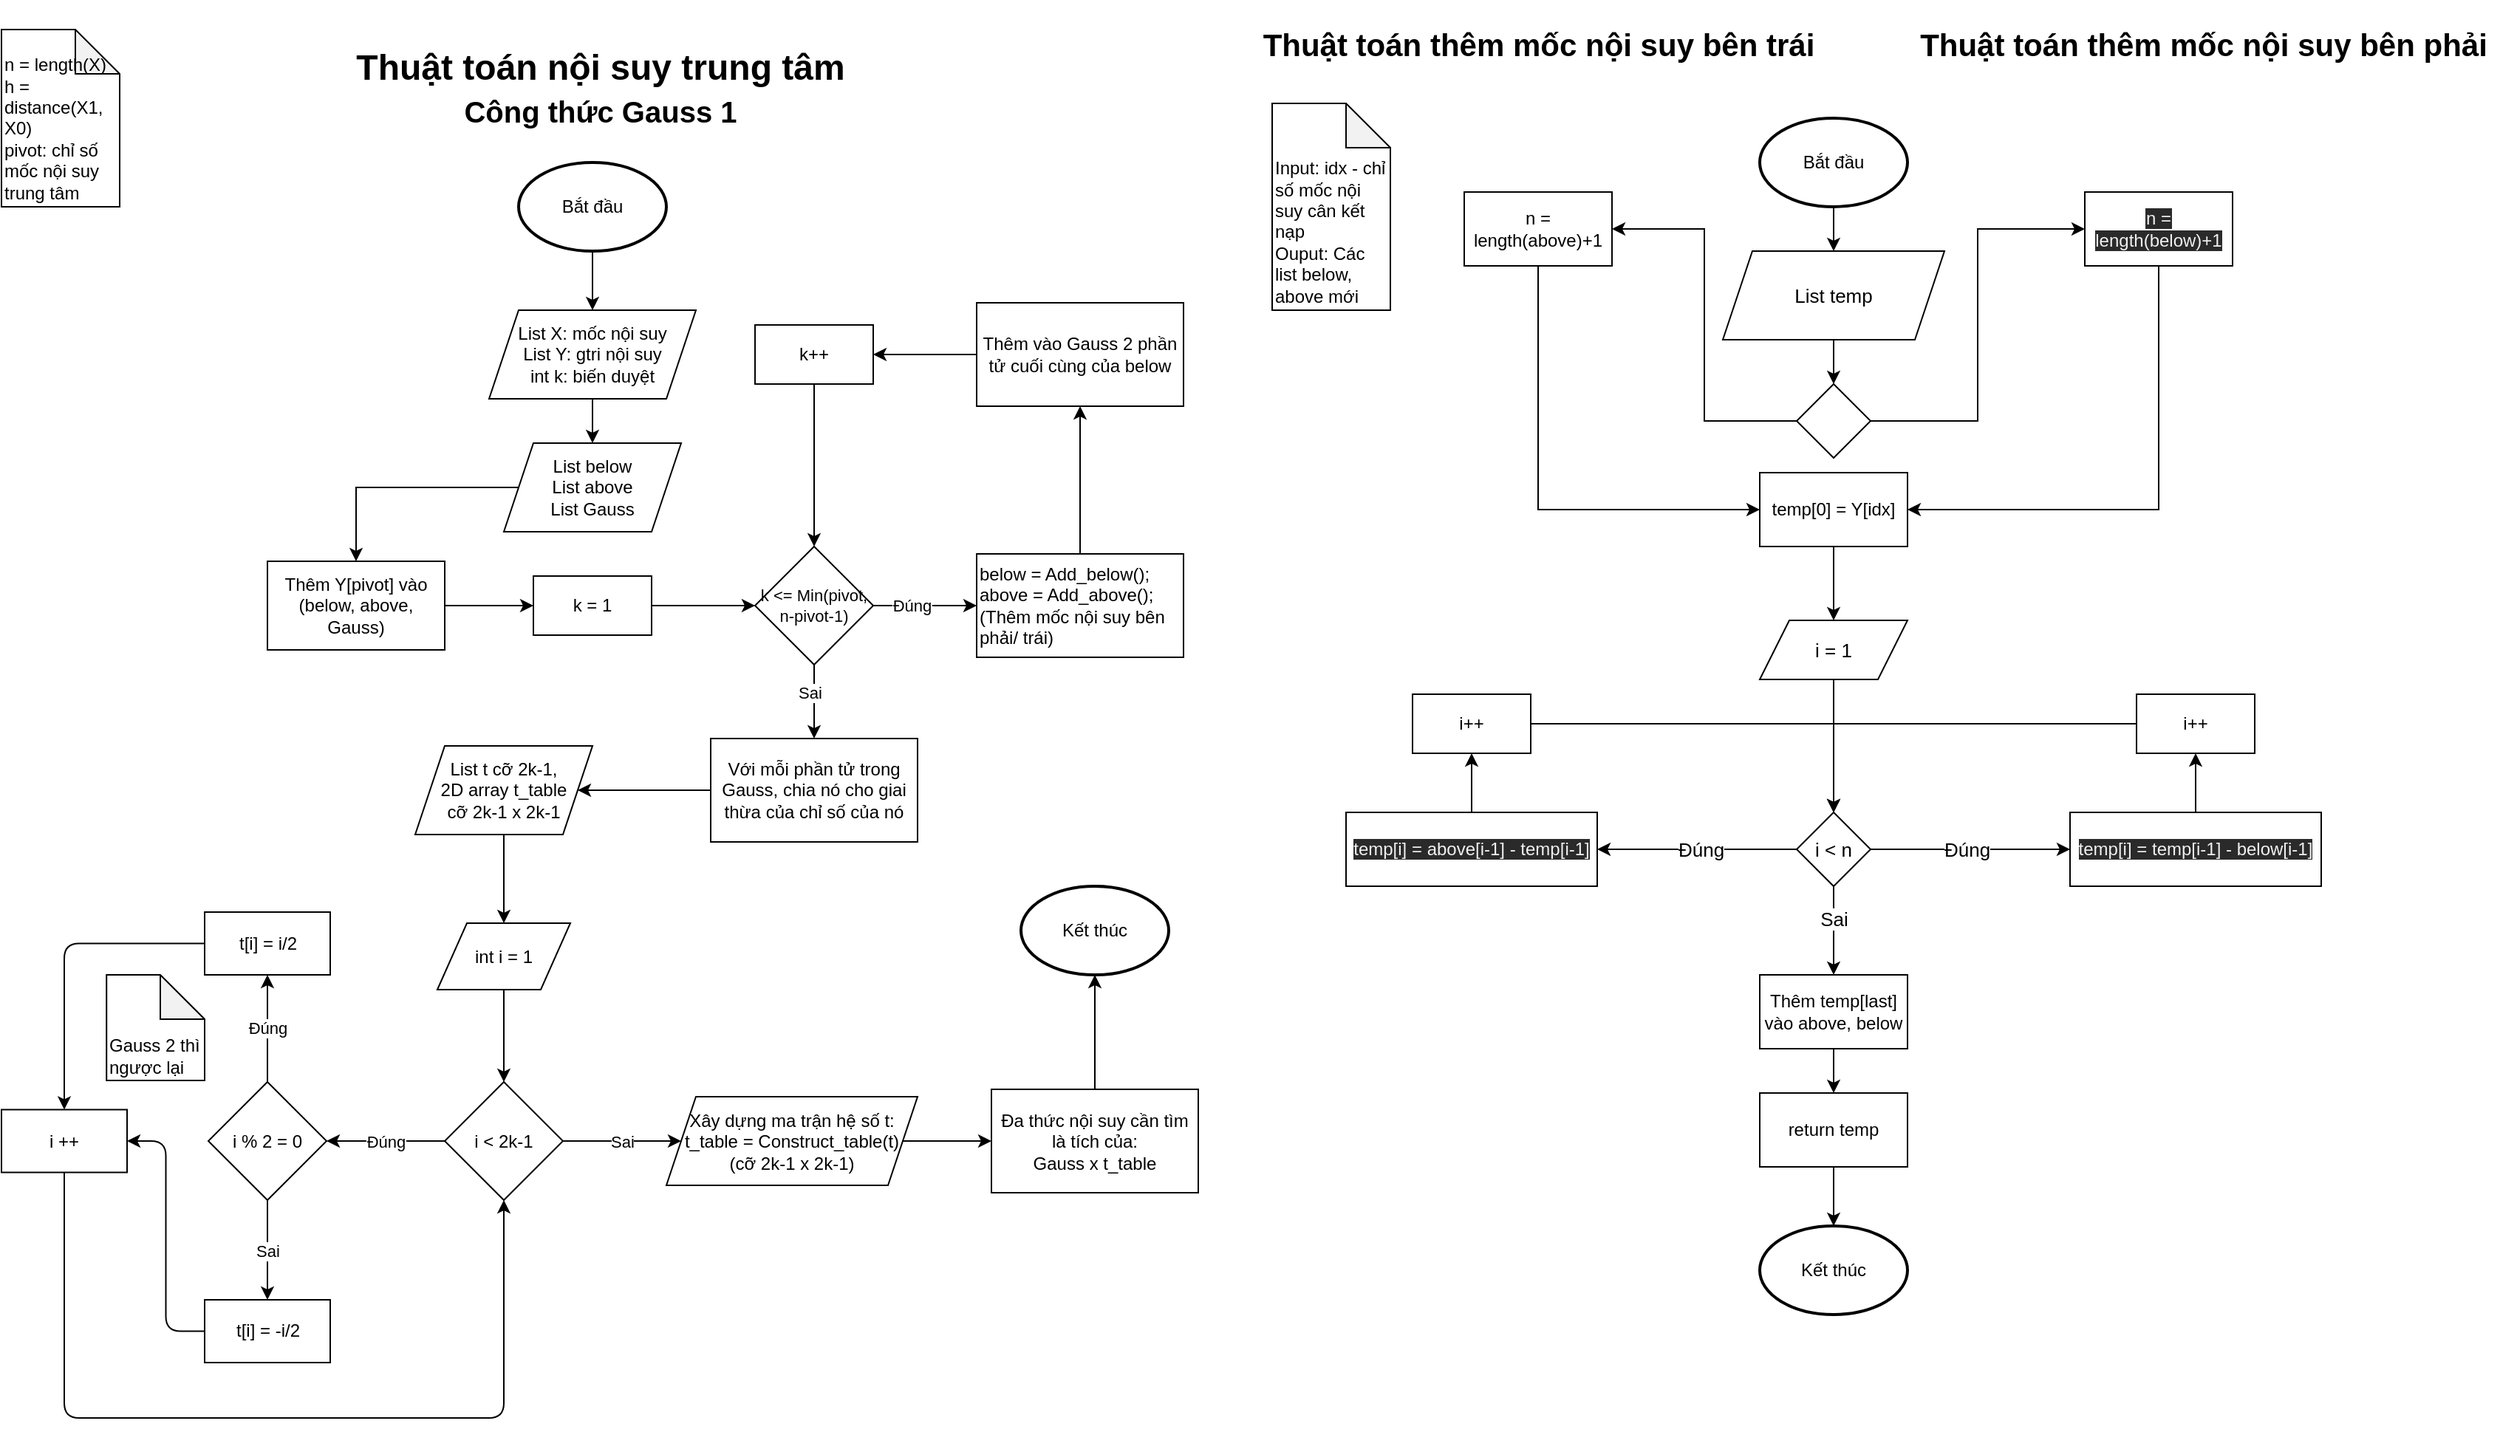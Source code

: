 <mxfile>
    <diagram id="DlSLmY9zIQ1c2gGHgoab" name="Page-1">
        <mxGraphModel dx="661" dy="575" grid="1" gridSize="10" guides="1" tooltips="1" connect="1" arrows="1" fold="1" page="1" pageScale="1" pageWidth="850" pageHeight="1100" math="0" shadow="0">
            <root>
                <mxCell id="0"/>
                <mxCell id="1" parent="0"/>
                <mxCell id="2" value="Thuật toán nội suy trung tâm&lt;br&gt;&lt;font style=&quot;font-size: 20px&quot;&gt;Công thức Gauss 1&lt;/font&gt;" style="text;strokeColor=none;fillColor=none;html=1;fontSize=24;fontStyle=1;verticalAlign=middle;align=center;" parent="1" vertex="1">
                    <mxGeometry x="240" y="40" width="350" height="40" as="geometry"/>
                </mxCell>
                <mxCell id="6" style="edgeStyle=orthogonalEdgeStyle;rounded=0;orthogonalLoop=1;jettySize=auto;html=1;entryX=0.5;entryY=0;entryDx=0;entryDy=0;" parent="1" source="3" target="5" edge="1">
                    <mxGeometry relative="1" as="geometry"/>
                </mxCell>
                <mxCell id="3" value="Bắt đầu" style="strokeWidth=2;html=1;shape=mxgraph.flowchart.start_1;whiteSpace=wrap;" parent="1" vertex="1">
                    <mxGeometry x="360" y="110" width="100" height="60" as="geometry"/>
                </mxCell>
                <mxCell id="8" style="edgeStyle=orthogonalEdgeStyle;rounded=0;orthogonalLoop=1;jettySize=auto;html=1;entryX=0.5;entryY=0;entryDx=0;entryDy=0;" parent="1" source="5" target="9" edge="1">
                    <mxGeometry relative="1" as="geometry"/>
                </mxCell>
                <mxCell id="5" value="List X: mốc nội suy&lt;br&gt;List Y: gtri nội suy&lt;br&gt;int k: biến duyệt" style="shape=parallelogram;perimeter=parallelogramPerimeter;whiteSpace=wrap;html=1;fixedSize=1;verticalAlign=middle;" parent="1" vertex="1">
                    <mxGeometry x="340" y="210" width="140" height="60" as="geometry"/>
                </mxCell>
                <mxCell id="26" style="edgeStyle=orthogonalEdgeStyle;rounded=0;orthogonalLoop=1;jettySize=auto;html=1;entryX=0.5;entryY=0;entryDx=0;entryDy=0;fontSize=11;" parent="1" source="9" target="25" edge="1">
                    <mxGeometry relative="1" as="geometry"/>
                </mxCell>
                <mxCell id="9" value="List below&lt;br&gt;List above&lt;br&gt;List Gauss" style="shape=parallelogram;perimeter=parallelogramPerimeter;whiteSpace=wrap;html=1;fixedSize=1;" parent="1" vertex="1">
                    <mxGeometry x="350" y="300" width="120" height="60" as="geometry"/>
                </mxCell>
                <mxCell id="15" value="&lt;br&gt;n = length(X)&lt;br&gt;h = distance(X1, X0)&lt;br&gt;pivot: chỉ số mốc nội suy trung tâm" style="shape=note;whiteSpace=wrap;html=1;backgroundOutline=1;darkOpacity=0.05;align=left;verticalAlign=bottom;" parent="1" vertex="1">
                    <mxGeometry x="10" y="20" width="80" height="120" as="geometry"/>
                </mxCell>
                <mxCell id="19" style="edgeStyle=orthogonalEdgeStyle;rounded=0;orthogonalLoop=1;jettySize=auto;html=1;entryX=0;entryY=0.5;entryDx=0;entryDy=0;fontSize=8;" parent="1" source="17" target="18" edge="1">
                    <mxGeometry relative="1" as="geometry"/>
                </mxCell>
                <mxCell id="17" value="k = 1" style="rounded=0;whiteSpace=wrap;html=1;align=center;verticalAlign=middle;" parent="1" vertex="1">
                    <mxGeometry x="370" y="390" width="80" height="40" as="geometry"/>
                </mxCell>
                <mxCell id="21" style="edgeStyle=orthogonalEdgeStyle;rounded=0;orthogonalLoop=1;jettySize=auto;html=1;entryX=0;entryY=0.5;entryDx=0;entryDy=0;fontSize=8;" parent="1" source="18" target="20" edge="1">
                    <mxGeometry relative="1" as="geometry"/>
                </mxCell>
                <mxCell id="22" value="Đúng" style="edgeLabel;html=1;align=center;verticalAlign=middle;resizable=0;points=[];fontSize=11;" parent="21" vertex="1" connectable="0">
                    <mxGeometry x="-0.268" y="-2" relative="1" as="geometry">
                        <mxPoint y="-2" as="offset"/>
                    </mxGeometry>
                </mxCell>
                <mxCell id="35" style="edgeStyle=orthogonalEdgeStyle;rounded=0;orthogonalLoop=1;jettySize=auto;html=1;entryX=0.5;entryY=0;entryDx=0;entryDy=0;fontSize=11;" parent="1" source="18" target="34" edge="1">
                    <mxGeometry relative="1" as="geometry"/>
                </mxCell>
                <mxCell id="36" value="Sai" style="edgeLabel;html=1;align=center;verticalAlign=middle;resizable=0;points=[];fontSize=11;" parent="35" vertex="1" connectable="0">
                    <mxGeometry x="-0.258" y="-3" relative="1" as="geometry">
                        <mxPoint as="offset"/>
                    </mxGeometry>
                </mxCell>
                <mxCell id="18" value="k &amp;lt;= Min(pivot, n-pivot-1)" style="rhombus;whiteSpace=wrap;html=1;align=center;verticalAlign=middle;fontSize=11;" parent="1" vertex="1">
                    <mxGeometry x="520" y="370" width="80" height="80" as="geometry"/>
                </mxCell>
                <mxCell id="30" style="edgeStyle=orthogonalEdgeStyle;rounded=0;orthogonalLoop=1;jettySize=auto;html=1;entryX=0.5;entryY=1;entryDx=0;entryDy=0;fontSize=11;exitX=0.5;exitY=0;exitDx=0;exitDy=0;" parent="1" source="20" target="28" edge="1">
                    <mxGeometry relative="1" as="geometry">
                        <mxPoint x="780" y="350" as="sourcePoint"/>
                    </mxGeometry>
                </mxCell>
                <mxCell id="20" value="below = Add_below();&lt;br&gt;above = Add_above();&lt;br&gt;(Thêm mốc nội suy bên phải/ trái)" style="rounded=0;whiteSpace=wrap;html=1;align=left;verticalAlign=top;" parent="1" vertex="1">
                    <mxGeometry x="670" y="375" width="140" height="70" as="geometry"/>
                </mxCell>
                <mxCell id="27" style="edgeStyle=orthogonalEdgeStyle;rounded=0;orthogonalLoop=1;jettySize=auto;html=1;entryX=0;entryY=0.5;entryDx=0;entryDy=0;fontSize=11;" parent="1" source="25" target="17" edge="1">
                    <mxGeometry relative="1" as="geometry"/>
                </mxCell>
                <mxCell id="25" value="Thêm Y[pivot] vào (below, above, Gauss)" style="rounded=0;whiteSpace=wrap;html=1;align=center;verticalAlign=middle;" parent="1" vertex="1">
                    <mxGeometry x="190" y="380" width="120" height="60" as="geometry"/>
                </mxCell>
                <mxCell id="32" style="edgeStyle=orthogonalEdgeStyle;rounded=0;orthogonalLoop=1;jettySize=auto;html=1;entryX=1;entryY=0.5;entryDx=0;entryDy=0;fontSize=11;" parent="1" source="28" target="31" edge="1">
                    <mxGeometry relative="1" as="geometry"/>
                </mxCell>
                <mxCell id="28" value="Thêm vào Gauss 2 phần tử cuối cùng của below" style="rounded=0;whiteSpace=wrap;html=1;align=center;verticalAlign=middle;" parent="1" vertex="1">
                    <mxGeometry x="670" y="205" width="140" height="70" as="geometry"/>
                </mxCell>
                <mxCell id="33" style="edgeStyle=orthogonalEdgeStyle;rounded=0;orthogonalLoop=1;jettySize=auto;html=1;entryX=0.5;entryY=0;entryDx=0;entryDy=0;fontSize=11;" parent="1" source="31" target="18" edge="1">
                    <mxGeometry relative="1" as="geometry"/>
                </mxCell>
                <mxCell id="31" value="k++" style="rounded=0;whiteSpace=wrap;html=1;align=center;verticalAlign=middle;" parent="1" vertex="1">
                    <mxGeometry x="520" y="220" width="80" height="40" as="geometry"/>
                </mxCell>
                <mxCell id="87" value="" style="edgeStyle=orthogonalEdgeStyle;html=1;" edge="1" parent="1" source="34" target="86">
                    <mxGeometry relative="1" as="geometry"/>
                </mxCell>
                <mxCell id="34" value="Với mỗi phần tử trong Gauss, chia nó cho giai thừa của chỉ số của nó" style="rounded=0;whiteSpace=wrap;html=1;align=center;verticalAlign=middle;" parent="1" vertex="1">
                    <mxGeometry x="490" y="500" width="140" height="70" as="geometry"/>
                </mxCell>
                <mxCell id="41" style="edgeStyle=orthogonalEdgeStyle;rounded=0;orthogonalLoop=1;jettySize=auto;html=1;entryX=0;entryY=0.5;entryDx=0;entryDy=0;fontSize=11;" parent="1" source="38" target="40" edge="1">
                    <mxGeometry relative="1" as="geometry"/>
                </mxCell>
                <mxCell id="38" value="Xây dựng ma trận hệ số t:&lt;br&gt;t_table = Construct_table(t)&lt;br&gt;(cỡ 2k-1 x 2k-1)" style="shape=parallelogram;perimeter=parallelogramPerimeter;whiteSpace=wrap;html=1;fixedSize=1;" parent="1" vertex="1">
                    <mxGeometry x="460" y="742.5" width="170" height="60" as="geometry"/>
                </mxCell>
                <mxCell id="43" style="edgeStyle=orthogonalEdgeStyle;rounded=0;orthogonalLoop=1;jettySize=auto;html=1;entryX=0.5;entryY=1;entryDx=0;entryDy=0;entryPerimeter=0;fontSize=11;" parent="1" source="40" target="42" edge="1">
                    <mxGeometry relative="1" as="geometry"/>
                </mxCell>
                <mxCell id="40" value="Đa thức nội suy cần tìm là tích của:&lt;br&gt;Gauss x t_table" style="rounded=0;whiteSpace=wrap;html=1;align=center;verticalAlign=middle;" parent="1" vertex="1">
                    <mxGeometry x="680" y="737.5" width="140" height="70" as="geometry"/>
                </mxCell>
                <mxCell id="42" value="Kết thúc" style="strokeWidth=2;html=1;shape=mxgraph.flowchart.start_1;whiteSpace=wrap;" parent="1" vertex="1">
                    <mxGeometry x="700" y="600" width="100" height="60" as="geometry"/>
                </mxCell>
                <mxCell id="44" value="Thuật toán thêm mốc nội suy bên phải" style="text;strokeColor=none;fillColor=none;html=1;fontSize=21;fontStyle=1;verticalAlign=middle;align=center;" parent="1" vertex="1">
                    <mxGeometry x="1300" width="400" height="60" as="geometry"/>
                </mxCell>
                <mxCell id="47" value="Thuật toán thêm mốc nội suy bên trái" style="text;strokeColor=none;fillColor=none;html=1;fontSize=21;fontStyle=1;verticalAlign=middle;align=center;" parent="1" vertex="1">
                    <mxGeometry x="850" width="400" height="60" as="geometry"/>
                </mxCell>
                <mxCell id="51" style="edgeStyle=orthogonalEdgeStyle;rounded=0;orthogonalLoop=1;jettySize=auto;html=1;entryX=0.5;entryY=0;entryDx=0;entryDy=0;fontSize=13;" parent="1" source="48" target="49" edge="1">
                    <mxGeometry relative="1" as="geometry"/>
                </mxCell>
                <mxCell id="48" value="Bắt đầu" style="strokeWidth=2;html=1;shape=mxgraph.flowchart.start_1;whiteSpace=wrap;" parent="1" vertex="1">
                    <mxGeometry x="1200" y="80" width="100" height="60" as="geometry"/>
                </mxCell>
                <mxCell id="52" style="edgeStyle=orthogonalEdgeStyle;rounded=0;orthogonalLoop=1;jettySize=auto;html=1;exitX=0.5;exitY=1;exitDx=0;exitDy=0;entryX=0.5;entryY=0;entryDx=0;entryDy=0;fontSize=13;" parent="1" source="49" target="50" edge="1">
                    <mxGeometry relative="1" as="geometry"/>
                </mxCell>
                <mxCell id="49" value="List temp" style="shape=parallelogram;perimeter=parallelogramPerimeter;whiteSpace=wrap;html=1;fixedSize=1;fontSize=13;align=center;verticalAlign=middle;" parent="1" vertex="1">
                    <mxGeometry x="1175" y="170" width="150" height="60" as="geometry"/>
                </mxCell>
                <mxCell id="55" style="edgeStyle=orthogonalEdgeStyle;rounded=0;orthogonalLoop=1;jettySize=auto;html=1;entryX=0;entryY=0.5;entryDx=0;entryDy=0;fontSize=13;" parent="1" source="50" target="53" edge="1">
                    <mxGeometry relative="1" as="geometry"/>
                </mxCell>
                <mxCell id="56" style="edgeStyle=orthogonalEdgeStyle;rounded=0;orthogonalLoop=1;jettySize=auto;html=1;entryX=1;entryY=0.5;entryDx=0;entryDy=0;fontSize=13;" parent="1" source="50" target="54" edge="1">
                    <mxGeometry relative="1" as="geometry"/>
                </mxCell>
                <mxCell id="50" value="" style="rhombus;whiteSpace=wrap;html=1;fontSize=13;align=center;verticalAlign=middle;" parent="1" vertex="1">
                    <mxGeometry x="1225" y="260" width="50" height="50" as="geometry"/>
                </mxCell>
                <mxCell id="62" style="edgeStyle=orthogonalEdgeStyle;rounded=0;orthogonalLoop=1;jettySize=auto;html=1;entryX=1;entryY=0.5;entryDx=0;entryDy=0;fontSize=13;" parent="1" source="53" target="59" edge="1">
                    <mxGeometry relative="1" as="geometry">
                        <Array as="points">
                            <mxPoint x="1470" y="345"/>
                        </Array>
                    </mxGeometry>
                </mxCell>
                <mxCell id="53" value="&lt;span style=&quot;color: rgb(240 , 240 , 240) ; font-family: &amp;#34;helvetica&amp;#34; ; font-size: 12px ; font-style: normal ; font-weight: 400 ; letter-spacing: normal ; text-align: center ; text-indent: 0px ; text-transform: none ; word-spacing: 0px ; background-color: rgb(42 , 42 , 42) ; display: inline ; float: none&quot;&gt;n = length(below)+1&lt;/span&gt;" style="rounded=0;whiteSpace=wrap;html=1;align=center;verticalAlign=middle;" parent="1" vertex="1">
                    <mxGeometry x="1420" y="130" width="100" height="50" as="geometry"/>
                </mxCell>
                <mxCell id="61" style="edgeStyle=orthogonalEdgeStyle;rounded=0;orthogonalLoop=1;jettySize=auto;html=1;entryX=0;entryY=0.5;entryDx=0;entryDy=0;fontSize=13;" parent="1" source="54" target="59" edge="1">
                    <mxGeometry relative="1" as="geometry">
                        <Array as="points">
                            <mxPoint x="1050" y="345"/>
                        </Array>
                    </mxGeometry>
                </mxCell>
                <mxCell id="54" value="n = length(above)+1" style="rounded=0;whiteSpace=wrap;html=1;align=center;verticalAlign=middle;" parent="1" vertex="1">
                    <mxGeometry x="1000" y="130" width="100" height="50" as="geometry"/>
                </mxCell>
                <mxCell id="57" value="Input: idx - chỉ số mốc nội suy cân kết nạp&lt;br&gt;Ouput: Các list below, above mới" style="shape=note;whiteSpace=wrap;html=1;backgroundOutline=1;darkOpacity=0.05;align=left;verticalAlign=bottom;" parent="1" vertex="1">
                    <mxGeometry x="870" y="70" width="80" height="140" as="geometry"/>
                </mxCell>
                <mxCell id="65" style="edgeStyle=orthogonalEdgeStyle;rounded=0;orthogonalLoop=1;jettySize=auto;html=1;entryX=0.5;entryY=0;entryDx=0;entryDy=0;fontSize=13;" parent="1" source="59" target="63" edge="1">
                    <mxGeometry relative="1" as="geometry"/>
                </mxCell>
                <mxCell id="59" value="temp[0] = Y[idx]" style="rounded=0;whiteSpace=wrap;html=1;align=center;verticalAlign=middle;" parent="1" vertex="1">
                    <mxGeometry x="1200" y="320" width="100" height="50" as="geometry"/>
                </mxCell>
                <mxCell id="66" style="edgeStyle=orthogonalEdgeStyle;rounded=0;orthogonalLoop=1;jettySize=auto;html=1;entryX=0.5;entryY=0;entryDx=0;entryDy=0;fontSize=13;" parent="1" source="63" target="64" edge="1">
                    <mxGeometry relative="1" as="geometry"/>
                </mxCell>
                <mxCell id="63" value="i = 1" style="shape=parallelogram;perimeter=parallelogramPerimeter;whiteSpace=wrap;html=1;fixedSize=1;fontSize=13;align=center;verticalAlign=middle;" parent="1" vertex="1">
                    <mxGeometry x="1200" y="420" width="100" height="40" as="geometry"/>
                </mxCell>
                <mxCell id="68" style="edgeStyle=orthogonalEdgeStyle;rounded=0;orthogonalLoop=1;jettySize=auto;html=1;entryX=0;entryY=0.5;entryDx=0;entryDy=0;fontSize=13;" parent="1" source="64" target="67" edge="1">
                    <mxGeometry relative="1" as="geometry"/>
                </mxCell>
                <mxCell id="72" value="Đúng" style="edgeLabel;html=1;align=center;verticalAlign=middle;resizable=0;points=[];fontSize=13;" parent="68" vertex="1" connectable="0">
                    <mxGeometry x="-0.262" y="3" relative="1" as="geometry">
                        <mxPoint x="15" y="3" as="offset"/>
                    </mxGeometry>
                </mxCell>
                <mxCell id="70" style="edgeStyle=orthogonalEdgeStyle;rounded=0;orthogonalLoop=1;jettySize=auto;html=1;entryX=1;entryY=0.5;entryDx=0;entryDy=0;fontSize=13;" parent="1" source="64" target="69" edge="1">
                    <mxGeometry relative="1" as="geometry"/>
                </mxCell>
                <mxCell id="71" value="Đúng" style="edgeLabel;html=1;align=center;verticalAlign=middle;resizable=0;points=[];fontSize=13;" parent="70" vertex="1" connectable="0">
                    <mxGeometry x="-0.183" y="-1" relative="1" as="geometry">
                        <mxPoint x="-10" y="1" as="offset"/>
                    </mxGeometry>
                </mxCell>
                <mxCell id="80" style="edgeStyle=orthogonalEdgeStyle;rounded=0;orthogonalLoop=1;jettySize=auto;html=1;entryX=0.5;entryY=0;entryDx=0;entryDy=0;fontSize=13;" parent="1" source="64" target="79" edge="1">
                    <mxGeometry relative="1" as="geometry"/>
                </mxCell>
                <mxCell id="81" value="Sai" style="edgeLabel;html=1;align=center;verticalAlign=middle;resizable=0;points=[];fontSize=13;" parent="80" vertex="1" connectable="0">
                    <mxGeometry x="0.25" y="2" relative="1" as="geometry">
                        <mxPoint x="-2" y="-16" as="offset"/>
                    </mxGeometry>
                </mxCell>
                <mxCell id="64" value="i &amp;lt; n" style="rhombus;whiteSpace=wrap;html=1;fontSize=13;align=center;verticalAlign=middle;" parent="1" vertex="1">
                    <mxGeometry x="1225" y="550" width="50" height="50" as="geometry"/>
                </mxCell>
                <mxCell id="78" style="edgeStyle=orthogonalEdgeStyle;rounded=0;orthogonalLoop=1;jettySize=auto;html=1;entryX=0.5;entryY=1;entryDx=0;entryDy=0;fontSize=13;" parent="1" source="67" target="74" edge="1">
                    <mxGeometry relative="1" as="geometry"/>
                </mxCell>
                <mxCell id="67" value="&lt;span style=&quot;color: rgb(240 , 240 , 240) ; font-family: &amp;#34;helvetica&amp;#34; ; font-size: 12px ; font-style: normal ; font-weight: 400 ; letter-spacing: normal ; text-align: center ; text-indent: 0px ; text-transform: none ; word-spacing: 0px ; background-color: rgb(42 , 42 , 42) ; display: inline ; float: none&quot;&gt;temp[i] = temp[i-1] - below[i-1]&lt;/span&gt;" style="rounded=0;whiteSpace=wrap;html=1;align=center;verticalAlign=middle;" parent="1" vertex="1">
                    <mxGeometry x="1410" y="550" width="170" height="50" as="geometry"/>
                </mxCell>
                <mxCell id="77" style="edgeStyle=orthogonalEdgeStyle;rounded=0;orthogonalLoop=1;jettySize=auto;html=1;entryX=0.5;entryY=1;entryDx=0;entryDy=0;fontSize=13;" parent="1" source="69" target="73" edge="1">
                    <mxGeometry relative="1" as="geometry"/>
                </mxCell>
                <mxCell id="69" value="&lt;span style=&quot;color: rgb(240 , 240 , 240) ; font-family: &amp;#34;helvetica&amp;#34; ; font-size: 12px ; font-style: normal ; font-weight: 400 ; letter-spacing: normal ; text-align: center ; text-indent: 0px ; text-transform: none ; word-spacing: 0px ; background-color: rgb(42 , 42 , 42) ; display: inline ; float: none&quot;&gt;temp[i] = above[i-1] - temp[i-1]&lt;/span&gt;" style="rounded=0;whiteSpace=wrap;html=1;align=center;verticalAlign=middle;" parent="1" vertex="1">
                    <mxGeometry x="920" y="550" width="170" height="50" as="geometry"/>
                </mxCell>
                <mxCell id="75" style="edgeStyle=orthogonalEdgeStyle;rounded=0;orthogonalLoop=1;jettySize=auto;html=1;entryX=0.5;entryY=0;entryDx=0;entryDy=0;fontSize=13;" parent="1" source="73" target="64" edge="1">
                    <mxGeometry relative="1" as="geometry"/>
                </mxCell>
                <mxCell id="73" value="i++" style="rounded=0;whiteSpace=wrap;html=1;align=center;verticalAlign=middle;" parent="1" vertex="1">
                    <mxGeometry x="965" y="470" width="80" height="40" as="geometry"/>
                </mxCell>
                <mxCell id="76" style="edgeStyle=orthogonalEdgeStyle;rounded=0;orthogonalLoop=1;jettySize=auto;html=1;fontSize=13;entryX=0.5;entryY=0;entryDx=0;entryDy=0;" parent="1" source="74" target="64" edge="1">
                    <mxGeometry relative="1" as="geometry">
                        <mxPoint x="1250" y="500" as="targetPoint"/>
                    </mxGeometry>
                </mxCell>
                <mxCell id="74" value="i++" style="rounded=0;whiteSpace=wrap;html=1;align=center;verticalAlign=middle;" parent="1" vertex="1">
                    <mxGeometry x="1455" y="470" width="80" height="40" as="geometry"/>
                </mxCell>
                <mxCell id="83" style="edgeStyle=orthogonalEdgeStyle;rounded=0;orthogonalLoop=1;jettySize=auto;html=1;entryX=0.5;entryY=0;entryDx=0;entryDy=0;fontSize=13;" parent="1" source="79" target="82" edge="1">
                    <mxGeometry relative="1" as="geometry"/>
                </mxCell>
                <mxCell id="79" value="Thêm temp[last] vào above, below" style="rounded=0;whiteSpace=wrap;html=1;align=center;verticalAlign=middle;" parent="1" vertex="1">
                    <mxGeometry x="1200" y="660" width="100" height="50" as="geometry"/>
                </mxCell>
                <mxCell id="85" style="edgeStyle=orthogonalEdgeStyle;rounded=0;orthogonalLoop=1;jettySize=auto;html=1;entryX=0.5;entryY=0;entryDx=0;entryDy=0;entryPerimeter=0;fontSize=13;" parent="1" source="82" target="84" edge="1">
                    <mxGeometry relative="1" as="geometry"/>
                </mxCell>
                <mxCell id="82" value="return temp" style="rounded=0;whiteSpace=wrap;html=1;align=center;verticalAlign=middle;" parent="1" vertex="1">
                    <mxGeometry x="1200" y="740" width="100" height="50" as="geometry"/>
                </mxCell>
                <mxCell id="84" value="Kết thúc" style="strokeWidth=2;html=1;shape=mxgraph.flowchart.start_1;whiteSpace=wrap;" parent="1" vertex="1">
                    <mxGeometry x="1200" y="830" width="100" height="60" as="geometry"/>
                </mxCell>
                <mxCell id="89" value="" style="edgeStyle=orthogonalEdgeStyle;html=1;" edge="1" parent="1" source="86" target="88">
                    <mxGeometry relative="1" as="geometry"/>
                </mxCell>
                <mxCell id="86" value="List t cỡ 2k-1,&lt;br&gt;2D array t_table&lt;br&gt;cỡ 2k-1 x 2k-1" style="shape=parallelogram;perimeter=parallelogramPerimeter;whiteSpace=wrap;html=1;fixedSize=1;rounded=0;" vertex="1" parent="1">
                    <mxGeometry x="290" y="505" width="120" height="60" as="geometry"/>
                </mxCell>
                <mxCell id="93" value="" style="edgeStyle=orthogonalEdgeStyle;html=1;" edge="1" parent="1" source="88" target="92">
                    <mxGeometry relative="1" as="geometry"/>
                </mxCell>
                <mxCell id="88" value="int i = 1" style="shape=parallelogram;perimeter=parallelogramPerimeter;whiteSpace=wrap;html=1;fixedSize=1;rounded=0;" vertex="1" parent="1">
                    <mxGeometry x="305" y="625" width="90" height="45" as="geometry"/>
                </mxCell>
                <mxCell id="95" value="Đúng" style="edgeStyle=orthogonalEdgeStyle;html=1;" edge="1" parent="1" source="92" target="94">
                    <mxGeometry relative="1" as="geometry"/>
                </mxCell>
                <mxCell id="104" value="Sai" style="edgeStyle=orthogonalEdgeStyle;html=1;exitX=1;exitY=0.5;exitDx=0;exitDy=0;entryX=0;entryY=0.5;entryDx=0;entryDy=0;" edge="1" parent="1" source="92" target="38">
                    <mxGeometry relative="1" as="geometry"/>
                </mxCell>
                <mxCell id="92" value="i &amp;lt; 2k-1" style="rhombus;whiteSpace=wrap;html=1;rounded=0;" vertex="1" parent="1">
                    <mxGeometry x="310" y="732.5" width="80" height="80" as="geometry"/>
                </mxCell>
                <mxCell id="97" value="Đúng" style="edgeStyle=orthogonalEdgeStyle;html=1;" edge="1" parent="1" source="94" target="96">
                    <mxGeometry relative="1" as="geometry"/>
                </mxCell>
                <mxCell id="99" value="Sai" style="edgeStyle=orthogonalEdgeStyle;html=1;" edge="1" parent="1" source="94" target="98">
                    <mxGeometry relative="1" as="geometry"/>
                </mxCell>
                <mxCell id="94" value="i % 2 = 0" style="rhombus;whiteSpace=wrap;html=1;rounded=0;" vertex="1" parent="1">
                    <mxGeometry x="150" y="732.5" width="80" height="80" as="geometry"/>
                </mxCell>
                <mxCell id="101" style="edgeStyle=orthogonalEdgeStyle;html=1;entryX=0.5;entryY=0;entryDx=0;entryDy=0;" edge="1" parent="1" source="96" target="100">
                    <mxGeometry relative="1" as="geometry"/>
                </mxCell>
                <mxCell id="96" value="t[i] = i/2" style="whiteSpace=wrap;html=1;rounded=0;" vertex="1" parent="1">
                    <mxGeometry x="147.5" y="617.5" width="85" height="42.5" as="geometry"/>
                </mxCell>
                <mxCell id="102" style="edgeStyle=orthogonalEdgeStyle;html=1;entryX=1;entryY=0.5;entryDx=0;entryDy=0;" edge="1" parent="1" source="98" target="100">
                    <mxGeometry relative="1" as="geometry"/>
                </mxCell>
                <mxCell id="98" value="t[i] = -i/2" style="whiteSpace=wrap;html=1;rounded=0;" vertex="1" parent="1">
                    <mxGeometry x="147.5" y="880" width="85" height="42.5" as="geometry"/>
                </mxCell>
                <mxCell id="103" style="edgeStyle=orthogonalEdgeStyle;html=1;entryX=0.5;entryY=1;entryDx=0;entryDy=0;" edge="1" parent="1" source="100" target="92">
                    <mxGeometry relative="1" as="geometry">
                        <Array as="points">
                            <mxPoint x="53" y="960"/>
                            <mxPoint x="350" y="960"/>
                        </Array>
                    </mxGeometry>
                </mxCell>
                <mxCell id="100" value="i ++" style="whiteSpace=wrap;html=1;rounded=0;" vertex="1" parent="1">
                    <mxGeometry x="10" y="751.25" width="85" height="42.5" as="geometry"/>
                </mxCell>
                <mxCell id="105" value="Gauss 2 thì ngược lại" style="shape=note;whiteSpace=wrap;html=1;backgroundOutline=1;darkOpacity=0.05;verticalAlign=bottom;align=left;" vertex="1" parent="1">
                    <mxGeometry x="81.1" y="660" width="66.4" height="71.5" as="geometry"/>
                </mxCell>
            </root>
        </mxGraphModel>
    </diagram>
</mxfile>